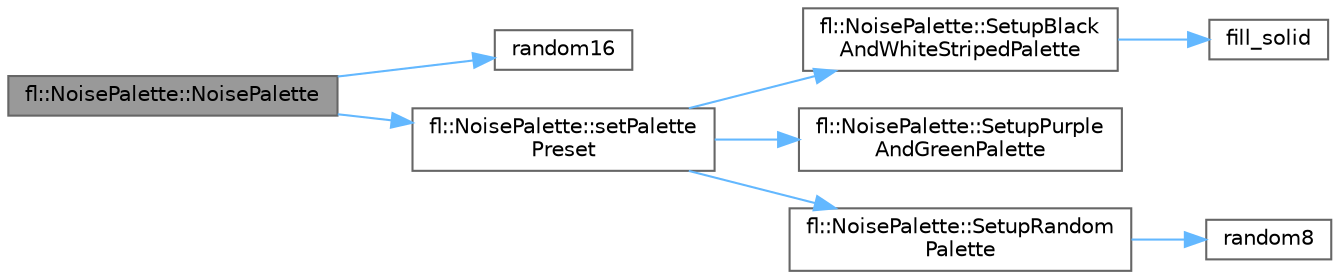 digraph "fl::NoisePalette::NoisePalette"
{
 // LATEX_PDF_SIZE
  bgcolor="transparent";
  edge [fontname=Helvetica,fontsize=10,labelfontname=Helvetica,labelfontsize=10];
  node [fontname=Helvetica,fontsize=10,shape=box,height=0.2,width=0.4];
  rankdir="LR";
  Node1 [id="Node000001",label="fl::NoisePalette::NoisePalette",height=0.2,width=0.4,color="gray40", fillcolor="grey60", style="filled", fontcolor="black",tooltip=" "];
  Node1 -> Node2 [id="edge1_Node000001_Node000002",color="steelblue1",style="solid",tooltip=" "];
  Node2 [id="Node000002",label="random16",height=0.2,width=0.4,color="grey40", fillcolor="white", style="filled",URL="$d2/d0d/group___random.html#ga17034d936ef716efe820e11c1df043b0",tooltip="Generate a 16-bit random number."];
  Node1 -> Node3 [id="edge2_Node000001_Node000003",color="steelblue1",style="solid",tooltip=" "];
  Node3 [id="Node000003",label="fl::NoisePalette::setPalette\lPreset",height=0.2,width=0.4,color="grey40", fillcolor="white", style="filled",URL="$d9/d41/classfl_1_1_noise_palette.html#ae6488d109988a70f949dba4dd8f3d2ed",tooltip=" "];
  Node3 -> Node4 [id="edge3_Node000003_Node000004",color="steelblue1",style="solid",tooltip=" "];
  Node4 [id="Node000004",label="fl::NoisePalette::SetupBlack\lAndWhiteStripedPalette",height=0.2,width=0.4,color="grey40", fillcolor="white", style="filled",URL="$d9/d41/classfl_1_1_noise_palette.html#a3edcb0dfbc5280fffcd9776bc59f6899",tooltip=" "];
  Node4 -> Node5 [id="edge4_Node000004_Node000005",color="steelblue1",style="solid",tooltip=" "];
  Node5 [id="Node000005",label="fill_solid",height=0.2,width=0.4,color="grey40", fillcolor="white", style="filled",URL="$da/de3/group___color_fills.html#gac0bcd5712f9f57a186f2c5f96911af1d",tooltip="Fill a range of LEDs with a solid color."];
  Node3 -> Node6 [id="edge5_Node000003_Node000006",color="steelblue1",style="solid",tooltip=" "];
  Node6 [id="Node000006",label="fl::NoisePalette::SetupPurple\lAndGreenPalette",height=0.2,width=0.4,color="grey40", fillcolor="white", style="filled",URL="$d9/d41/classfl_1_1_noise_palette.html#a7b4bff9751e94b0ca2c4deaff12d485b",tooltip=" "];
  Node3 -> Node7 [id="edge6_Node000003_Node000007",color="steelblue1",style="solid",tooltip=" "];
  Node7 [id="Node000007",label="fl::NoisePalette::SetupRandom\lPalette",height=0.2,width=0.4,color="grey40", fillcolor="white", style="filled",URL="$d9/d41/classfl_1_1_noise_palette.html#ac7e866ba3586a6d8fcc916347ae8e83b",tooltip=" "];
  Node7 -> Node8 [id="edge7_Node000007_Node000008",color="steelblue1",style="solid",tooltip=" "];
  Node8 [id="Node000008",label="random8",height=0.2,width=0.4,color="grey40", fillcolor="white", style="filled",URL="$d2/d0d/group___random.html#ga4e63c74426f6516f28470dc1b814aefe",tooltip="Generate an 8-bit random number."];
}
